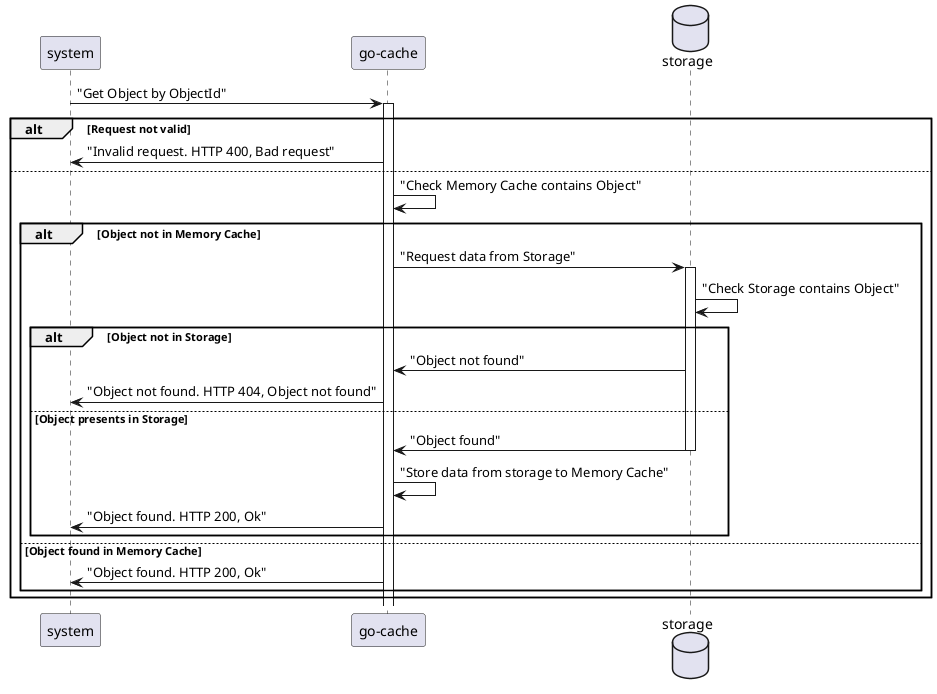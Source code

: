 @startuml "get data from cache"
participant s as "system" 
participant c as "go-cache"
database st as "storage"

s -> c : "Get Object by ObjectId"
activate c

alt Request not valid
    c -> s : "Invalid request. HTTP 400, Bad request"
else 
    c -> c : "Check Memory Cache contains Object"
    alt Object not in Memory Cache
        c -> st : "Request data from Storage"
        activate st
        st -> st : "Check Storage contains Object"
        alt Object not in Storage
            st -> c : "Object not found"
            c -> s : "Object not found. HTTP 404, Object not found"
        else Object presents in Storage
            st -> c : "Object found"
            deactivate st
            c -> c : "Store data from storage to Memory Cache"
            c -> s : "Object found. HTTP 200, Ok"  
        end
    else Object found in Memory Cache
        c -> s : "Object found. HTTP 200, Ok"
    end
end
@enduml
